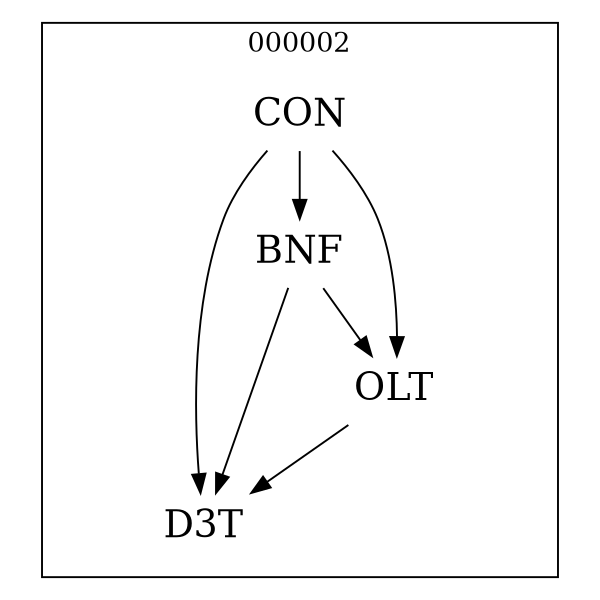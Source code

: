 strict digraph DAGS {
	size = "4,4!" ; ratio ="fill"; subgraph cluster_0{
			labeldoc = "t";
			label = "000002";node	[label= CON, shape = plaintext, fontsize=20] CON;node	[label= BNF, shape = plaintext, fontsize=20] BNF;node	[label= D3T, shape = plaintext, fontsize=20] D3T;node	[label= OLT, shape = plaintext, fontsize=20] OLT;
CON->BNF;
CON->D3T;
CON->OLT;
BNF->D3T;
BNF->OLT;
OLT->D3T;
	}}